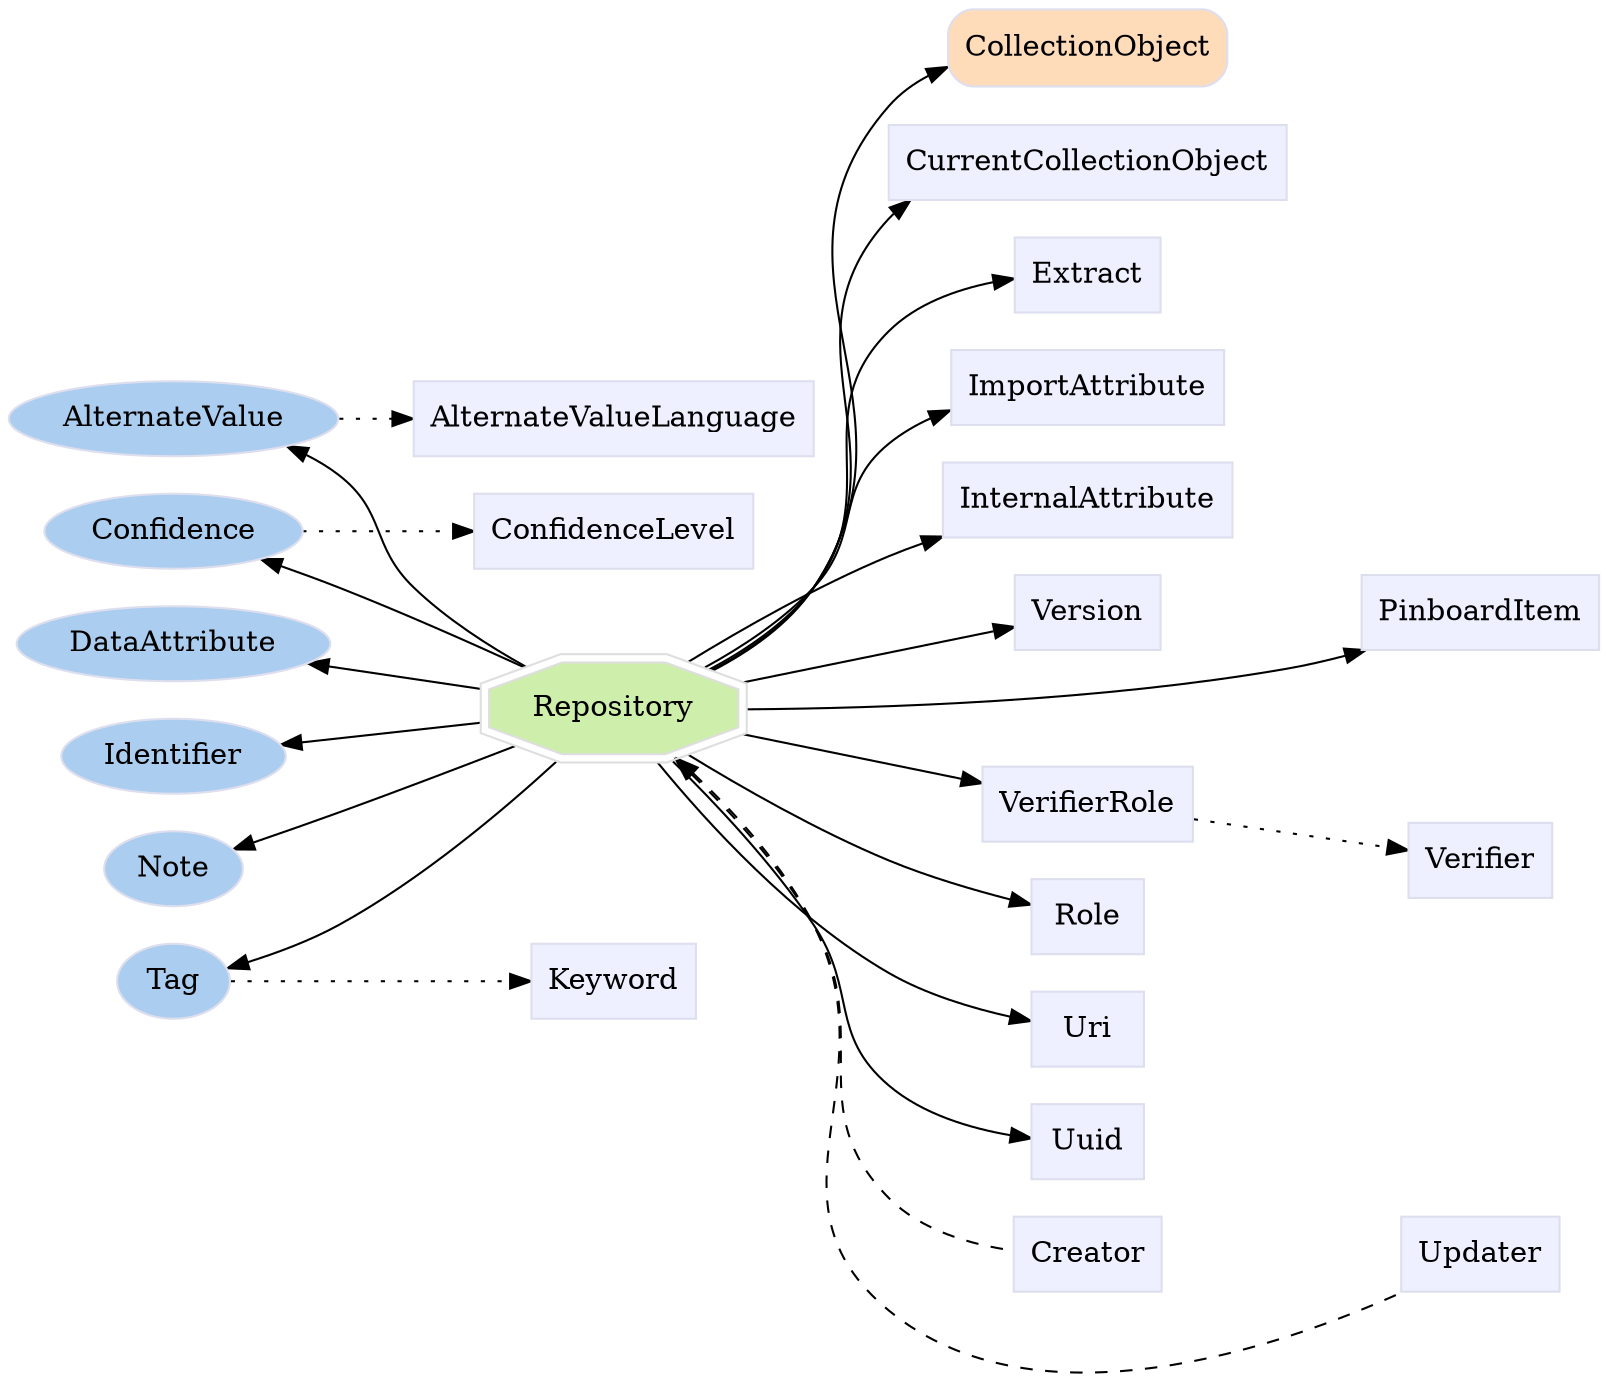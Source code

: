 digraph Repository {
	graph [bb="0,0,630.39,648",
		label="",
		outputorder=edgesfirst,
		rankdir=LR
	];
	node [label="\N"];
	subgraph annotator_cluster {
		graph [rank=min];
		AlternateValue	[color="#dddeee",
			fillcolor="#abcdef",
			group=annotator,
			height=0.5,
			href="/develop/Data/models.html#alternate-value",
			label=AlternateValue,
			pos="66.194,449.5",
			shape=oval,
			style=filled,
			target=_top,
			width=1.8387];
		Confidence	[color="#dddeee",
			fillcolor="#abcdef",
			group=annotator,
			height=0.5,
			href="/develop/Data/models.html#confidence",
			label=Confidence,
			pos="66.194,395.5",
			shape=oval,
			style=filled,
			target=_top,
			width=1.4833];
		DataAttribute	[color="#dddeee",
			fillcolor="#abcdef",
			group=annotator,
			height=0.5,
			href="/develop/Data/models.html#data-attribute",
			label=DataAttribute,
			pos="66.194,341.5",
			shape=oval,
			style=filled,
			target=_top,
			width=1.7108];
		Identifier	[color="#dddeee",
			fillcolor="#abcdef",
			group=annotator,
			height=0.5,
			href="/develop/Data/models.html#identifier",
			label=Identifier,
			pos="66.194,287.5",
			shape=oval,
			style=filled,
			target=_top,
			width=1.2558];
		Tag	[color="#dddeee",
			fillcolor="#abcdef",
			group=annotator,
			height=0.5,
			href="/develop/Data/models.html#tag",
			label=Tag,
			pos="66.194,179.5",
			shape=oval,
			style=filled,
			target=_top,
			width=0.75];
		Note	[color="#dddeee",
			fillcolor="#abcdef",
			group=annotator,
			height=0.5,
			href="/develop/Data/models.html#note",
			label=Note,
			pos="66.194,233.5",
			shape=oval,
			style=filled,
			target=_top,
			width=0.80088];
	}
	subgraph core {
		CollectionObject	[color="#dddeee",
			fillcolor="#fedcba",
			group=core,
			height=0.51389,
			href="/develop/Data/models.html#collection-object",
			label=CollectionObject,
			pos="429.39,629.5",
			shape=Mrecord,
			style=filled,
			target=_top,
			width=1.5035];
	}
	subgraph supporting {
		Repository	[color="#dedede",
			fillcolor="#cdefab",
			group=target,
			height=0.61111,
			href="/develop/Data/models.html#repository",
			label=Repository,
			pos="243.51,312.5",
			shape=doubleoctagon,
			style=filled,
			target=_top,
			width=1.6551];
		AlternateValueLanguage	[color="#dddeee",
			fillcolor="#eeefff",
			group=supporting,
			height=0.5,
			href="/develop/Data/models.html#alternate-value-language",
			label=AlternateValueLanguage,
			pos="243.51,449.5",
			shape=box,
			style=filled,
			target=_top,
			width=2.0868];
		ConfidenceLevel	[color="#dddeee",
			fillcolor="#eeefff",
			group=supporting,
			height=0.5,
			href="/develop/Data/models.html#confidence-level",
			label=ConfidenceLevel,
			pos="243.51,395.5",
			shape=box,
			style=filled,
			target=_top,
			width=1.5139];
		CurrentCollectionObject	[color="#dddeee",
			fillcolor="#eeefff",
			group=supporting,
			height=0.5,
			href="/develop/Data/models.html#current-collection-object",
			label=CurrentCollectionObject,
			pos="429.39,574.5",
			shape=box,
			style=filled,
			target=_top,
			width=2.0764];
		Extract	[color="#dddeee",
			fillcolor="#eeefff",
			group=supporting,
			height=0.5,
			href="/develop/Data/models.html#extract",
			label=Extract,
			pos="429.39,520.5",
			shape=box,
			style=filled,
			target=_top,
			width=0.76389];
		ImportAttribute	[color="#dddeee",
			fillcolor="#eeefff",
			group=supporting,
			height=0.5,
			href="/develop/Data/models.html#import-attribute",
			label=ImportAttribute,
			pos="429.39,466.5",
			shape=box,
			style=filled,
			target=_top,
			width=1.4201];
		InternalAttribute	[color="#dddeee",
			fillcolor="#eeefff",
			group=supporting,
			height=0.5,
			href="/develop/Data/models.html#internal-attribute",
			label=InternalAttribute,
			pos="429.39,412.5",
			shape=box,
			style=filled,
			target=_top,
			width=1.4826];
		Keyword	[color="#dddeee",
			fillcolor="#eeefff",
			group=supporting,
			height=0.5,
			href="/develop/Data/models.html#keyword",
			label=Keyword,
			pos="243.51,179.5",
			shape=box,
			style=filled,
			target=_top,
			width=0.92014];
		PinboardItem	[color="#dddeee",
			fillcolor="#eeefff",
			group=supporting,
			height=0.5,
			href="/develop/Data/models.html#pinboard-item",
			label=PinboardItem,
			pos="585.26,358.5",
			shape=box,
			style=filled,
			target=_top,
			width=1.2535];
		Role	[color="#dddeee",
			fillcolor="#eeefff",
			group=supporting,
			height=0.5,
			href="/develop/Data/models.html#role",
			label=Role,
			pos="429.39,212.5",
			shape=box,
			style=filled,
			target=_top,
			width=0.75];
		Uri	[color="#dddeee",
			fillcolor="#eeefff",
			group=supporting,
			height=0.5,
			href="/develop/Data/models.html#uri",
			label=Uri,
			pos="429.39,158.5",
			shape=box,
			style=filled,
			target=_top,
			width=0.75];
		Uuid	[color="#dddeee",
			fillcolor="#eeefff",
			group=supporting,
			height=0.5,
			href="/develop/Data/models.html#uuid",
			label=Uuid,
			pos="429.39,104.5",
			shape=box,
			style=filled,
			target=_top,
			width=0.75];
		VerifierRole	[color="#dddeee",
			fillcolor="#eeefff",
			group=supporting,
			height=0.5,
			href="/develop/Data/models.html#verifier-role",
			label=VerifierRole,
			pos="429.39,266.5",
			shape=box,
			style=filled,
			target=_top,
			width=1.1493];
		Verifier	[color="#dddeee",
			fillcolor="#eeefff",
			group=supporting,
			height=0.5,
			href="/develop/Data/models.html#verifier",
			label=Verifier,
			pos="585.26,239.5",
			shape=box,
			style=filled,
			target=_top,
			width=0.79514];
		Version	[color="#dddeee",
			fillcolor="#eeefff",
			group=supporting,
			height=0.5,
			href="/develop/Data/models.html#version",
			label=Version,
			pos="429.39,358.5",
			shape=box,
			style=filled,
			target=_top,
			width=0.79514];
		Creator	[color="#dddeee",
			fillcolor="#eeefff",
			group=supporting,
			height=0.5,
			href="/develop/Data/models.html#creator",
			label=Creator,
			pos="429.39,50.504",
			shape=box,
			style=filled,
			target=_top,
			width=0.78472];
		Updater	[color="#dddeee",
			fillcolor="#eeefff",
			group=supporting,
			height=0.5,
			href="/develop/Data/models.html#updater",
			label=Updater,
			pos="585.26,50.504",
			shape=box,
			style=filled,
			target=_top,
			width=0.82639];
	}
	AlternateValue -> AlternateValueLanguage	[pos="e,168.02,449.5 132.48,449.5 140.35,449.5 148.48,449.5 156.6,449.5",
		style=dotted];
	Confidence -> ConfidenceLevel	[pos="e,188.73,395.5 119.8,395.5 137.92,395.5 158.44,395.5 177.44,395.5",
		style=dotted];
	Tag -> Keyword	[pos="e,210.12,179.5 93.441,179.5 121.3,179.5 165.78,179.5 198.91,179.5",
		style=dotted];
	Repository -> AlternateValue	[pos="e,110.62,435.76 211.77,332.22 197.64,342.12 181.22,354.89 168.39,368.5 148.6,389.49 154.68,404.19 132.39,422.5 128.77,425.48 124.77,\
428.17 120.6,430.59"];
	Repository -> Confidence	[pos="e,101.92,381.71 208.13,330.86 186.58,342.14 158.1,356.66 132.39,368.5 125.96,371.46 119.12,374.46 112.37,377.33"];
	Repository -> DataAttribute	[pos="e,120.27,332.72 183.49,322.27 166.71,325.04 148.35,328.08 131.27,330.9"];
	Repository -> Identifier	[pos="e,109.19,293.49 183.63,304.11 163.23,301.2 140.49,297.96 120.56,295.11"];
	Repository -> Tag	[pos="e,91.18,187 223.8,290.08 203.33,266.69 168.58,230.19 132.39,206.5 123.05,200.4 112.11,195.22 101.88,191.08"];
	Repository -> Note	[pos="e,91.155,243.1 205.76,294.6 184.45,284.36 157.04,271.42 132.39,260.5 122.43,256.1 111.54,251.5 101.55,247.37"];
	Repository -> CollectionObject	[pos="e,375.1,617.19 279.31,330.76 293.75,340.11 309.29,352.86 318.64,368.5 372.38,458.46 288.7,520.07 354.64,601.5 357.69,605.28 361.31,\
608.54 365.29,611.37"];
	Repository -> CurrentCollectionObject	[pos="e,364,556.03 278.98,330.96 293.36,340.35 308.94,353.07 318.64,368.5 361.82,437.21 301.79,485.92 354.64,547.5 354.9,547.8 355.16,\
548.1 355.42,548.4"];
	Repository -> Extract	[pos="e,401.52,516.83 278.4,331.34 292.66,340.81 308.32,353.48 318.64,368.5 351.38,416.15 315.22,451.21 354.64,493.5 364.06,503.61 377.57,\
509.95 390.47,513.91"];
	Repository -> ImportAttribute	[pos="e,377.93,453.84 276.37,331.81 290.57,341.53 306.74,354.28 318.64,368.5 341.34,395.64 328.18,416.01 354.64,439.5 358.63,443.05 363.13,\
446.15 367.89,448.84"];
	Repository -> InternalAttribute	[pos="e,375.76,394.97 271.93,333.31 293.57,349.07 324.96,370.5 354.64,385.5 358.09,387.25 361.68,388.94 365.34,390.56"];
	Repository -> PinboardItem	[pos="e,539.89,341.34 303.34,312.61 356.34,313.69 436.13,317.79 504.14,331.5 512.34,333.16 520.87,335.42 529.16,337.92"];
	Repository -> Role	[pos="e,402.16,220.44 271.93,291.7 293.57,275.94 324.96,254.51 354.64,239.5 366.28,233.62 379.53,228.36 391.55,224.08"];
	Repository -> Uri	[pos="e,401.94,164.67 258.63,290.15 277.39,262.09 313.07,214.17 354.64,185.5 365.55,177.98 378.81,172.27 391.07,168.09"];
	Repository -> Uuid	[pos="e,401.91,109.03 261.82,290.06 277.61,269.08 301.08,236.56 318.64,206.5 337.29,174.58 327.26,156.36 354.64,131.5 364.79,122.29 378.34,\
116.15 391.06,112.09"];
	Repository -> VerifierRole	[pos="e,387.54,276.72 296.22,299.57 321.28,293.3 351.3,285.79 376.39,279.51"];
	Repository -> Version	[pos="e,400.39,351.5 296.22,325.44 325.78,332.83 362.24,341.96 389.38,348.75"];
	Repository -> Creator	[dir=back,
		pos="s,263.4,290.32 270.38,281.56 286.21,261.29 305.83,233.62 318.64,206.5 344.06,152.68 314.24,121.22 354.64,77.504 366.58,64.587 385.21,\
57.832 400.76,54.309",
		style=dashed];
	Repository -> Updater	[dir=back,
		pos="s,264.32,290.19 271.42,281.5 287.49,261.39 306.97,233.92 318.64,206.5 351.09,130.23 290.62,76.158 354.64,23.504 412.3,-23.921 507.39,\
11.822 555.08,34.914",
		style=dashed];
	Role -> Verifier	[pos="e,556.34,234.6 456.84,217.15 481.13,221.41 517.43,227.78 545.08,232.63",
		style=invis];
	VerifierRole -> Verifier	[pos="e,556.38,244.4 471.22,259.34 494.12,255.32 522.53,250.34 545.15,246.37",
		style=dotted];
	Version -> PinboardItem	[pos="e,539.7,358.5 458.25,358.5 477.75,358.5 504.47,358.5 528.29,358.5",
		style=invis];
	Creator -> Updater	[pos="e,555.16,50.504 457.9,50.504 481.77,50.504 516.65,50.504 543.72,50.504",
		style=invis];
}
